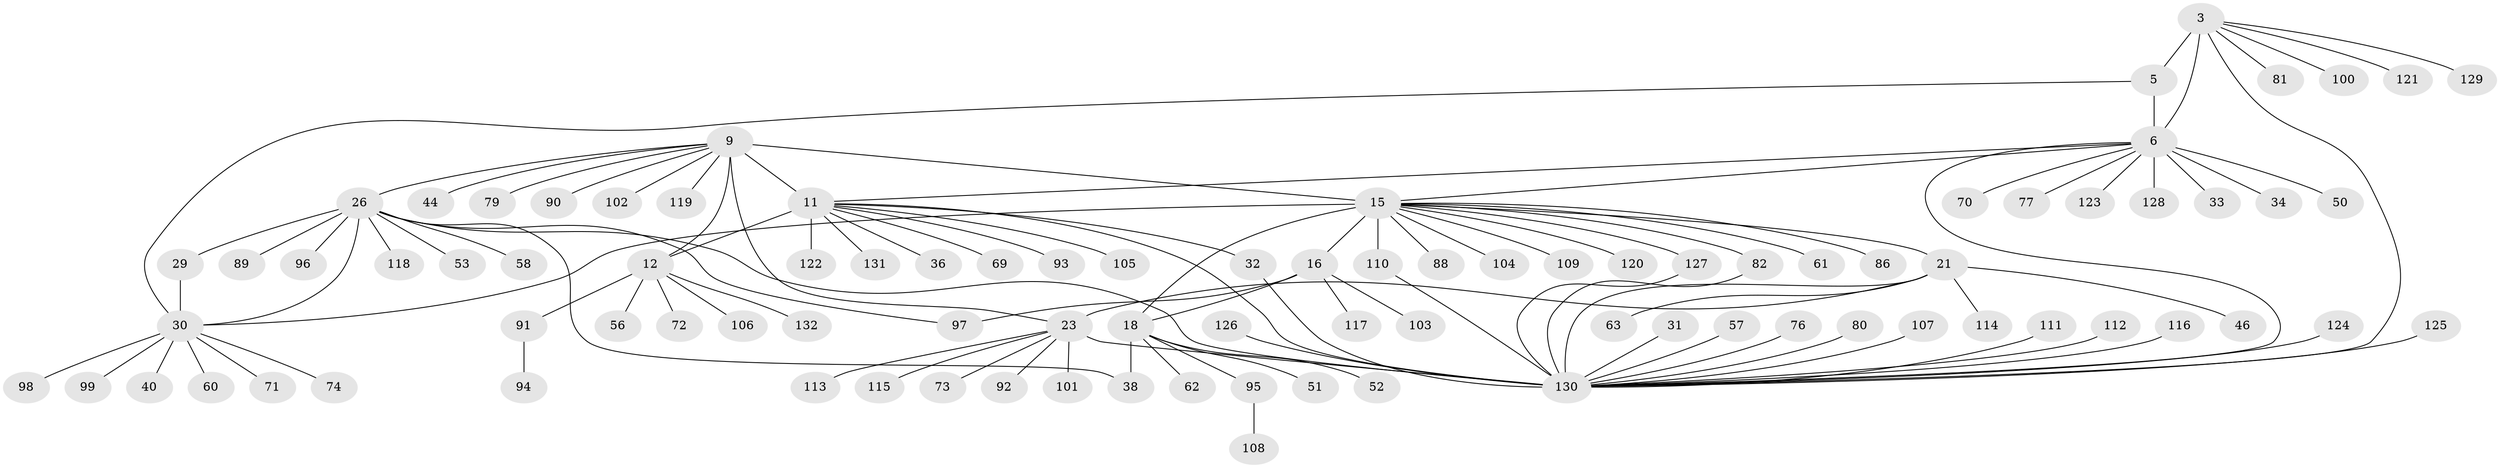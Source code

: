 // original degree distribution, {5: 0.030303030303030304, 7: 0.05303030303030303, 8: 0.045454545454545456, 10: 0.022727272727272728, 6: 0.015151515151515152, 9: 0.03787878787878788, 14: 0.022727272727272728, 12: 0.007575757575757576, 1: 0.5454545454545454, 2: 0.1893939393939394, 3: 0.030303030303030304}
// Generated by graph-tools (version 1.1) at 2025/57/03/04/25 21:57:47]
// undirected, 92 vertices, 110 edges
graph export_dot {
graph [start="1"]
  node [color=gray90,style=filled];
  3 [super="+2"];
  5 [super="+1"];
  6 [super="+4"];
  9 [super="+7"];
  11 [super="+10"];
  12 [super="+8"];
  15 [super="+14"];
  16 [super="+13"];
  18 [super="+17"];
  21 [super="+20"];
  23 [super="+19"];
  26;
  29 [super="+25"];
  30 [super="+28"];
  31;
  32;
  33;
  34;
  36;
  38;
  40;
  44;
  46;
  50 [super="+35"];
  51 [super="+39"];
  52;
  53 [super="+42"];
  56 [super="+37"];
  57;
  58 [super="+45"];
  60;
  61;
  62;
  63;
  69;
  70;
  71;
  72 [super="+55"];
  73;
  74;
  76;
  77;
  79 [super="+65"];
  80;
  81;
  82 [super="+78"];
  86;
  88;
  89 [super="+48"];
  90;
  91;
  92;
  93;
  94;
  95;
  96 [super="+75"];
  97 [super="+49"];
  98 [super="+68+87"];
  99;
  100;
  101;
  102;
  103 [super="+59"];
  104 [super="+67"];
  105;
  106;
  107;
  108;
  109 [super="+47"];
  110;
  111;
  112;
  113;
  114;
  115;
  116;
  117;
  118;
  119 [super="+83"];
  120 [super="+84"];
  121;
  122 [super="+85"];
  123;
  124;
  125;
  126;
  127 [super="+66"];
  128;
  129;
  130 [super="+41+43+24"];
  131;
  132;
  3 -- 5 [weight=4];
  3 -- 6 [weight=4];
  3 -- 81;
  3 -- 100;
  3 -- 129;
  3 -- 121;
  3 -- 130;
  5 -- 6 [weight=4];
  5 -- 30;
  6 -- 33;
  6 -- 123;
  6 -- 128;
  6 -- 34;
  6 -- 70;
  6 -- 77;
  6 -- 11;
  6 -- 15;
  6 -- 130;
  6 -- 50;
  9 -- 11 [weight=4];
  9 -- 12 [weight=4];
  9 -- 23;
  9 -- 26;
  9 -- 90;
  9 -- 102;
  9 -- 44;
  9 -- 15;
  9 -- 79;
  9 -- 119;
  11 -- 12 [weight=4];
  11 -- 32;
  11 -- 69;
  11 -- 93;
  11 -- 105;
  11 -- 131;
  11 -- 36;
  11 -- 130;
  11 -- 122;
  12 -- 91;
  12 -- 106;
  12 -- 132;
  12 -- 56;
  12 -- 72;
  15 -- 16 [weight=4];
  15 -- 18 [weight=4];
  15 -- 88;
  15 -- 110;
  15 -- 21;
  15 -- 30;
  15 -- 86;
  15 -- 61;
  15 -- 127;
  15 -- 82;
  15 -- 109;
  15 -- 104;
  15 -- 120;
  16 -- 18 [weight=4];
  16 -- 117;
  16 -- 97;
  16 -- 103;
  18 -- 38;
  18 -- 52;
  18 -- 95;
  18 -- 62;
  18 -- 51;
  21 -- 23 [weight=4];
  21 -- 46;
  21 -- 63;
  21 -- 114;
  21 -- 130 [weight=4];
  23 -- 73;
  23 -- 101;
  23 -- 113;
  23 -- 115;
  23 -- 92;
  23 -- 130 [weight=5];
  26 -- 29 [weight=2];
  26 -- 30 [weight=3];
  26 -- 38;
  26 -- 97;
  26 -- 118;
  26 -- 130;
  26 -- 53;
  26 -- 58;
  26 -- 89;
  26 -- 96;
  29 -- 30 [weight=6];
  30 -- 60;
  30 -- 71;
  30 -- 99;
  30 -- 40;
  30 -- 74;
  30 -- 98;
  31 -- 130;
  32 -- 130;
  57 -- 130;
  76 -- 130;
  80 -- 130;
  82 -- 130;
  91 -- 94;
  95 -- 108;
  107 -- 130;
  110 -- 130;
  111 -- 130;
  112 -- 130;
  116 -- 130;
  124 -- 130;
  125 -- 130;
  126 -- 130;
  127 -- 130;
}
